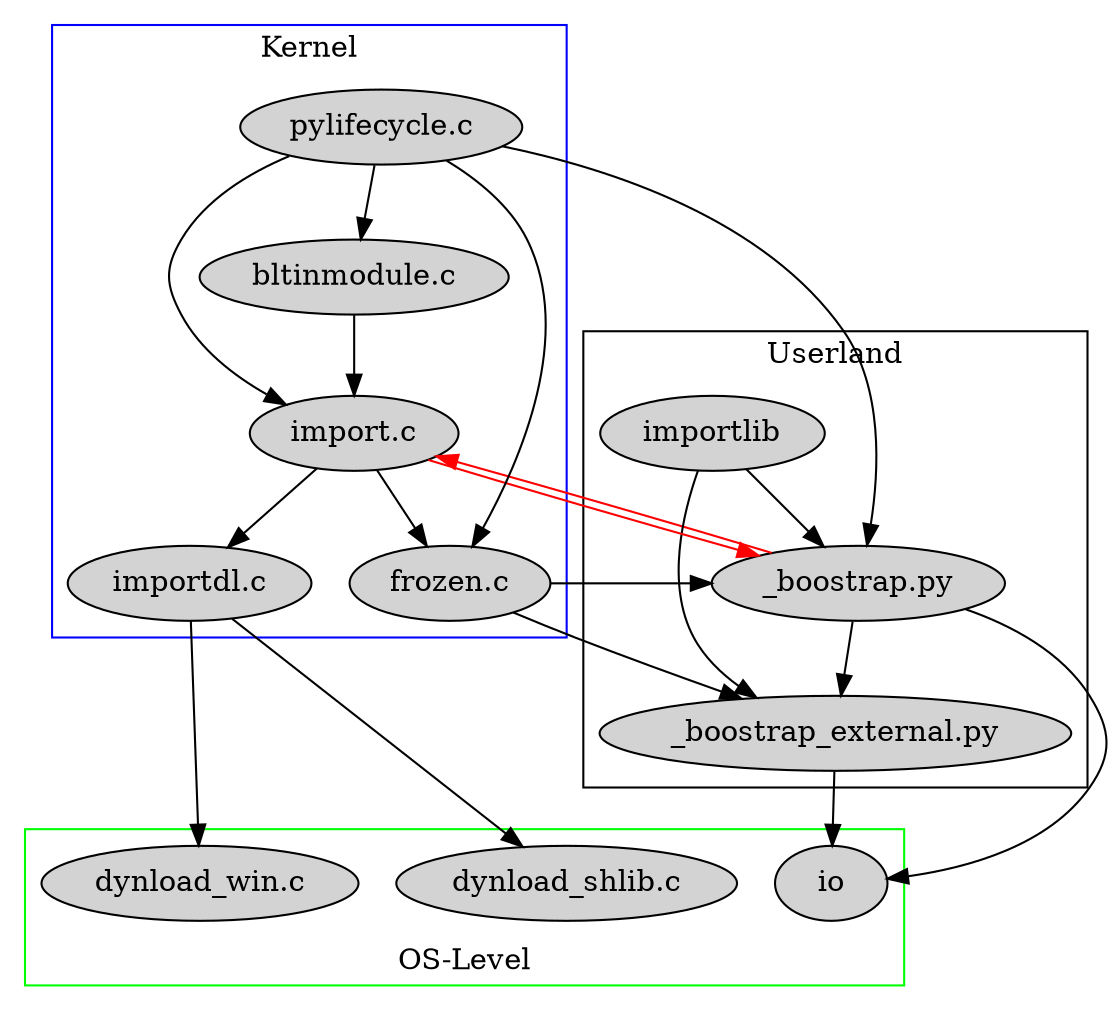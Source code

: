 digraph G {

	subgraph cluster_Userland {
        label = "Userland"
        color = black
		node [style=filled]
		bs   [label="_boostrap.py"]
        bs_e [label="_boostrap_external.py"]
        importlib -> bs
        importlib -> bs_e
        bs -> bs_e
	}

	subgraph cluster_Kernel {
        label = "Kernel"
        color = blue
		node [style=filled]
		import    [label="import.c"]
        lifecycle [label="pylifecycle.c"]
        bltin     [label="bltinmodule.c"]
        importdl  [label="importdl.c"]
        frozen    [label="frozen.c"]
        lifecycle -> import
        import -> importdl
        bltin -> import
        lifecycle -> bltin
        import -> frozen
	}

    subgraph cluster_OS {
        label = "OS-Level"
        labelloc = "b"
        color = green
        node [style=filled]
		win_dl [label="dynload_win.c"]
        shlib_dl [label="dynload_shlib.c"]
        io [label="io"]
    }
    bs -> import [color=red]
    import -> bs [color=red]
    importdl -> win_dl
    importdl -> shlib_dl
    lifecycle -> bs
    lifecycle -> frozen
    frozen -> bs
    frozen -> bs_e
    bs -> io
    bs_e -> io
}
